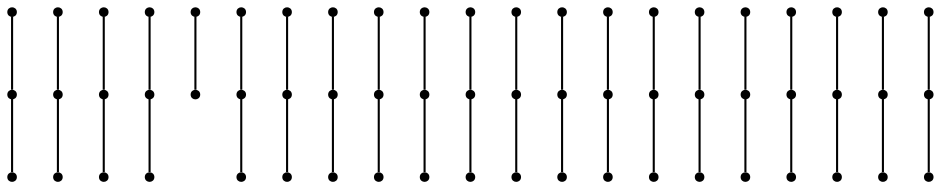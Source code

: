 graph {
  node [shape=point,comment="{\"directed\":false,\"doi\":\"10.1007/978-3-319-50106-2_20\",\"figure\":\"4 (2)\"}"]

  v0 [pos="1088.0858331812212,645.0437228574899"]
  v1 [pos="1088.0858331812212,629.3208208349541"]
  v2 [pos="1072.3666491494641,330.6056807190432"]
  v3 [pos="1072.3666491494641,613.6017022769018"]
  v4 [pos="1056.6391350349886,597.8785141099933"]
  v5 [pos="1056.6391350349886,629.320789041135"]
  v6 [pos="1072.3666491494641,629.3208208349541"]
  v7 [pos="1040.9241478387994,236.27163872866208"]
  v8 [pos="1040.9241478387994,582.1560889947452"]
  v9 [pos="1025.198732142108,645.0437546513092"]
  v10 [pos="993.752097584293,550.714036620338"]
  v11 [pos="1009.4753830689916,645.0437546513092"]
  v12 [pos="1009.4753830689916,660.7669428182178"]
  v13 [pos="679.3102971353748,660.7669110243985"]
  v14 [pos="978.032881758327,424.93638435840927"]
  v15 [pos="978.032881758327,550.714036620338"]
  v16 [pos="962.3095326852107,534.9908484534294"]
  v17 [pos="962.3095326852107,566.4334095289437"]
  v18 [pos="978.032881758327,566.4334095289437"]
  v19 [pos="946.586247200512,487.82481306663374"]
  v20 [pos="946.586247200512,519.2676602865208"]
  v21 [pos="930.8691297923301,487.8248448604529"]
  v22 [pos="915.1416156778546,393.4953811800352"]
  v23 [pos="915.1416156778546,487.8248448604529"]
  v24 [pos="899.4224316460975,472.1016566935443"]
  v25 [pos="899.4224316460975,534.9908802472485"]
  v26 [pos="946.586247200512,534.9908484534294"]
  v27 [pos="883.694917531622,267.71747456755304"]
  v28 [pos="883.694917531622,456.37872287718926"]
  v29 [pos="867.9778637118577,424.9364161522285"]
  v30 [pos="867.9778637118577,440.65960431913703"]
  v31 [pos="867.9778637118577,503.54779457371757"]
  v32 [pos="915.1416156778546,503.547778676808"]
  v33 [pos="852.2545146387414,362.0487822894837"]
  v34 [pos="852.2545146387414,424.9364161522285"]
  v35 [pos="836.5311973598339,393.4953811800352"]
  v36 [pos="836.5311973598339,409.2139910369805"]
  v37 [pos="836.5311973598339,472.10162489972515"]
  v38 [pos="883.694917531622,472.1016566935443"]
  v39 [pos="805.0886960491692,362.04875049566454"]
  v40 [pos="805.0886960491692,377.7719386625731"]
  v41 [pos="805.0886960491692,409.21402283079965"]
  v42 [pos="820.8120133280768,409.2139910369805"]
  v43 [pos="773.6420296971455,346.32556232875595"]
  v44 [pos="773.6420296971455,377.7719704563923"]
  v45 [pos="789.3653151818442,377.7719386625731"]
  v46 [pos="773.6420296971455,330.6056807190432"]
  v47 [pos="757.9228456653884,299.1595269419604"]
  v48 [pos="757.9228456653884,330.6056807190432"]
  v49 [pos="742.1995283864809,267.7175063613722"]
  v50 [pos="742.1995283864809,283.4366249194245"]
  v51 [pos="742.1995283864809,597.8784823161741"]
  v52 [pos="1040.9241478387994,597.8785141099933"]
  v53 [pos="710.7528302402482,251.99431819446363"]
  v54 [pos="710.7528302402482,283.4365931256052"]
  v55 [pos="726.4761475191557,283.4366249194245"]
  v56 [pos="710.7528302402482,236.27163872866208"]
  v57 [pos="679.3102971353748,299.15955873577957"]
  v58 [pos="679.3102971353748,314.88274690268804"]
  v59 [pos="663.5869798564672,251.99428640064446"]
  v60 [pos="695.0336462084911,251.99431819446363"]
  v61 [pos="663.5869798564672,299.15955873577957"]

  v0 -- v1 [id="-1",pos="1088.0858331812212,645.0437228574899 1088.0858331812212,629.3208208349541 1088.0858331812212,629.3208208349541 1088.0858331812212,629.3208208349541"]
  v61 -- v59 [id="-2",pos="663.5869798564672,299.15955873577957 663.5869798564672,251.99428640064446 663.5869798564672,251.99428640064446 663.5869798564672,251.99428640064446"]
  v59 -- v60 [id="-3",pos="663.5869798564672,251.99428640064446 695.0336462084911,251.99431819446363 695.0336462084911,251.99431819446363 695.0336462084911,251.99431819446363"]
  v13 -- v58 [id="-4",pos="679.3102971353748,660.7669110243985 679.3102971353748,314.88274690268804 679.3102971353748,314.88274690268804 679.3102971353748,314.88274690268804"]
  v57 -- v47 [id="-5",pos="679.3102971353748,299.15955873577957 757.9228456653884,299.1595269419604 757.9228456653884,299.1595269419604 757.9228456653884,299.1595269419604"]
  v56 -- v7 [id="-6",pos="710.7528302402482,236.27163872866208 1040.9241478387994,236.27163872866208 1040.9241478387994,236.27163872866208 1040.9241478387994,236.27163872866208"]
  v54 -- v55 [id="-7",pos="710.7528302402482,283.4365931256052 726.4761475191557,283.4366249194245 726.4761475191557,283.4366249194245 726.4761475191557,283.4366249194245"]
  v53 -- v54 [id="-8",pos="710.7528302402482,251.99431819446363 710.7528302402482,283.4365931256052 710.7528302402482,283.4365931256052 710.7528302402482,283.4365931256052"]
  v51 -- v52 [id="-9",pos="742.1995283864809,597.8784823161741 1040.9241478387994,597.8785141099933 1040.9241478387994,597.8785141099933 1040.9241478387994,597.8785141099933"]
  v50 -- v51 [id="-10",pos="742.1995283864809,283.4366249194245 742.1995283864809,597.8784823161741 742.1995283864809,597.8784823161741 742.1995283864809,597.8784823161741"]
  v49 -- v27 [id="-11",pos="742.1995283864809,267.7175063613722 883.694917531622,267.71747456755304 883.694917531622,267.71747456755304 883.694917531622,267.71747456755304"]
  v47 -- v48 [id="-12",pos="757.9228456653884,299.1595269419604 757.9228456653884,330.6056807190432 757.9228456653884,330.6056807190432 757.9228456653884,330.6056807190432"]
  v46 -- v2 [id="-13",pos="773.6420296971455,330.6056807190432 1072.3666491494641,330.6056807190432 1072.3666491494641,330.6056807190432 1072.3666491494641,330.6056807190432"]
  v44 -- v45 [id="-14",pos="773.6420296971455,377.7719704563923 789.3653151818442,377.7719386625731 789.3653151818442,377.7719386625731 789.3653151818442,377.7719386625731"]
  v43 -- v44 [id="-15",pos="773.6420296971455,346.32556232875595 773.6420296971455,377.7719704563923 773.6420296971455,377.7719704563923 773.6420296971455,377.7719704563923"]
  v41 -- v42 [id="-16",pos="805.0886960491692,409.21402283079965 820.8120133280768,409.2139910369805 820.8120133280768,409.2139910369805 820.8120133280768,409.2139910369805"]
  v40 -- v41 [id="-17",pos="805.0886960491692,377.7719386625731 805.0886960491692,409.21402283079965 805.0886960491692,409.21402283079965 805.0886960491692,409.21402283079965"]
  v39 -- v33 [id="-18",pos="805.0886960491692,362.04875049566454 852.2545146387414,362.0487822894837 852.2545146387414,362.0487822894837 852.2545146387414,362.0487822894837"]
  v37 -- v38 [id="-19",pos="836.5311973598339,472.10162489972515 883.694917531622,472.1016566935443 883.694917531622,472.1016566935443 883.694917531622,472.1016566935443"]
  v36 -- v37 [id="-20",pos="836.5311973598339,409.2139910369805 836.5311973598339,472.10162489972515 836.5311973598339,472.10162489972515 836.5311973598339,472.10162489972515"]
  v35 -- v22 [id="-21",pos="836.5311973598339,393.4953811800352 915.1416156778546,393.4953811800352 915.1416156778546,393.4953811800352 915.1416156778546,393.4953811800352"]
  v33 -- v34 [id="-22",pos="852.2545146387414,362.0487822894837 852.2545146387414,424.9364161522285 852.2545146387414,424.9364161522285 852.2545146387414,424.9364161522285"]
  v31 -- v32 [id="-23",pos="867.9778637118577,503.54779457371757 915.1416156778546,503.547778676808 915.1416156778546,503.547778676808 915.1416156778546,503.547778676808"]
  v30 -- v31 [id="-24",pos="867.9778637118577,440.65960431913703 867.9778637118577,503.54779457371757 867.9778637118577,503.54779457371757 867.9778637118577,503.54779457371757"]
  v29 -- v14 [id="-25",pos="867.9778637118577,424.9364161522285 978.032881758327,424.93638435840927 978.032881758327,424.93638435840927 978.032881758327,424.93638435840927"]
  v27 -- v28 [id="-26",pos="883.694917531622,267.71747456755304 883.694917531622,456.37872287718926 883.694917531622,456.37872287718926 883.694917531622,456.37872287718926"]
  v25 -- v26 [id="-27",pos="899.4224316460975,534.9908802472485 946.586247200512,534.9908484534294 946.586247200512,534.9908484534294 946.586247200512,534.9908484534294"]
  v24 -- v25 [id="-28",pos="899.4224316460975,472.1016566935443 899.4224316460975,534.9908802472485 899.4224316460975,534.9908802472485 899.4224316460975,534.9908802472485"]
  v22 -- v23 [id="-29",pos="915.1416156778546,393.4953811800352 915.1416156778546,487.8248448604529 915.1416156778546,487.8248448604529 915.1416156778546,487.8248448604529"]
  v21 -- v19 [id="-30",pos="930.8691297923301,487.8248448604529 946.586247200512,487.82481306663374 946.586247200512,487.82481306663374 946.586247200512,487.82481306663374"]
  v19 -- v20 [id="-31",pos="946.586247200512,487.82481306663374 946.586247200512,519.2676602865208 946.586247200512,519.2676602865208 946.586247200512,519.2676602865208"]
  v17 -- v18 [id="-32",pos="962.3095326852107,566.4334095289437 978.032881758327,566.4334095289437 978.032881758327,566.4334095289437 978.032881758327,566.4334095289437"]
  v16 -- v17 [id="-33",pos="962.3095326852107,534.9908484534294 962.3095326852107,566.4334095289437 962.3095326852107,566.4334095289437 962.3095326852107,566.4334095289437"]
  v14 -- v15 [id="-34",pos="978.032881758327,424.93638435840927 978.032881758327,550.714036620338 978.032881758327,550.714036620338 978.032881758327,550.714036620338"]
  v12 -- v13 [id="-35",pos="1009.4753830689916,660.7669428182178 679.3102971353748,660.7669110243985 679.3102971353748,660.7669110243985 679.3102971353748,660.7669110243985"]
  v11 -- v10 [id="-36",pos="1009.4753830689916,645.0437546513092 1009.4732528569988,550.7053251138799 1009.4732528569988,550.7053251138799 1009.4732528569988,550.7053251138799 993.752097584293,550.714036620338 993.752097584293,550.714036620338 993.752097584293,550.714036620338"]
  v9 -- v0 [id="-37",pos="1025.198732142108,645.0437546513092 1088.0858331812212,645.0437228574899 1088.0858331812212,645.0437228574899 1088.0858331812212,645.0437228574899"]
  v7 -- v8 [id="-38",pos="1040.9241478387994,236.27163872866208 1040.9241478387994,582.1560889947452 1040.9241478387994,582.1560889947452 1040.9241478387994,582.1560889947452"]
  v5 -- v6 [id="-39",pos="1056.6391350349886,629.320789041135 1072.3666491494641,629.3208208349541 1072.3666491494641,629.3208208349541 1072.3666491494641,629.3208208349541"]
  v4 -- v5 [id="-40",pos="1056.6391350349886,597.8785141099933 1056.6391350349886,629.320789041135 1056.6391350349886,629.320789041135 1056.6391350349886,629.320789041135"]
  v2 -- v3 [id="-41",pos="1072.3666491494641,330.6056807190432 1072.3666491494641,613.6017022769018 1072.3666491494641,613.6017022769018 1072.3666491494641,613.6017022769018"]
}